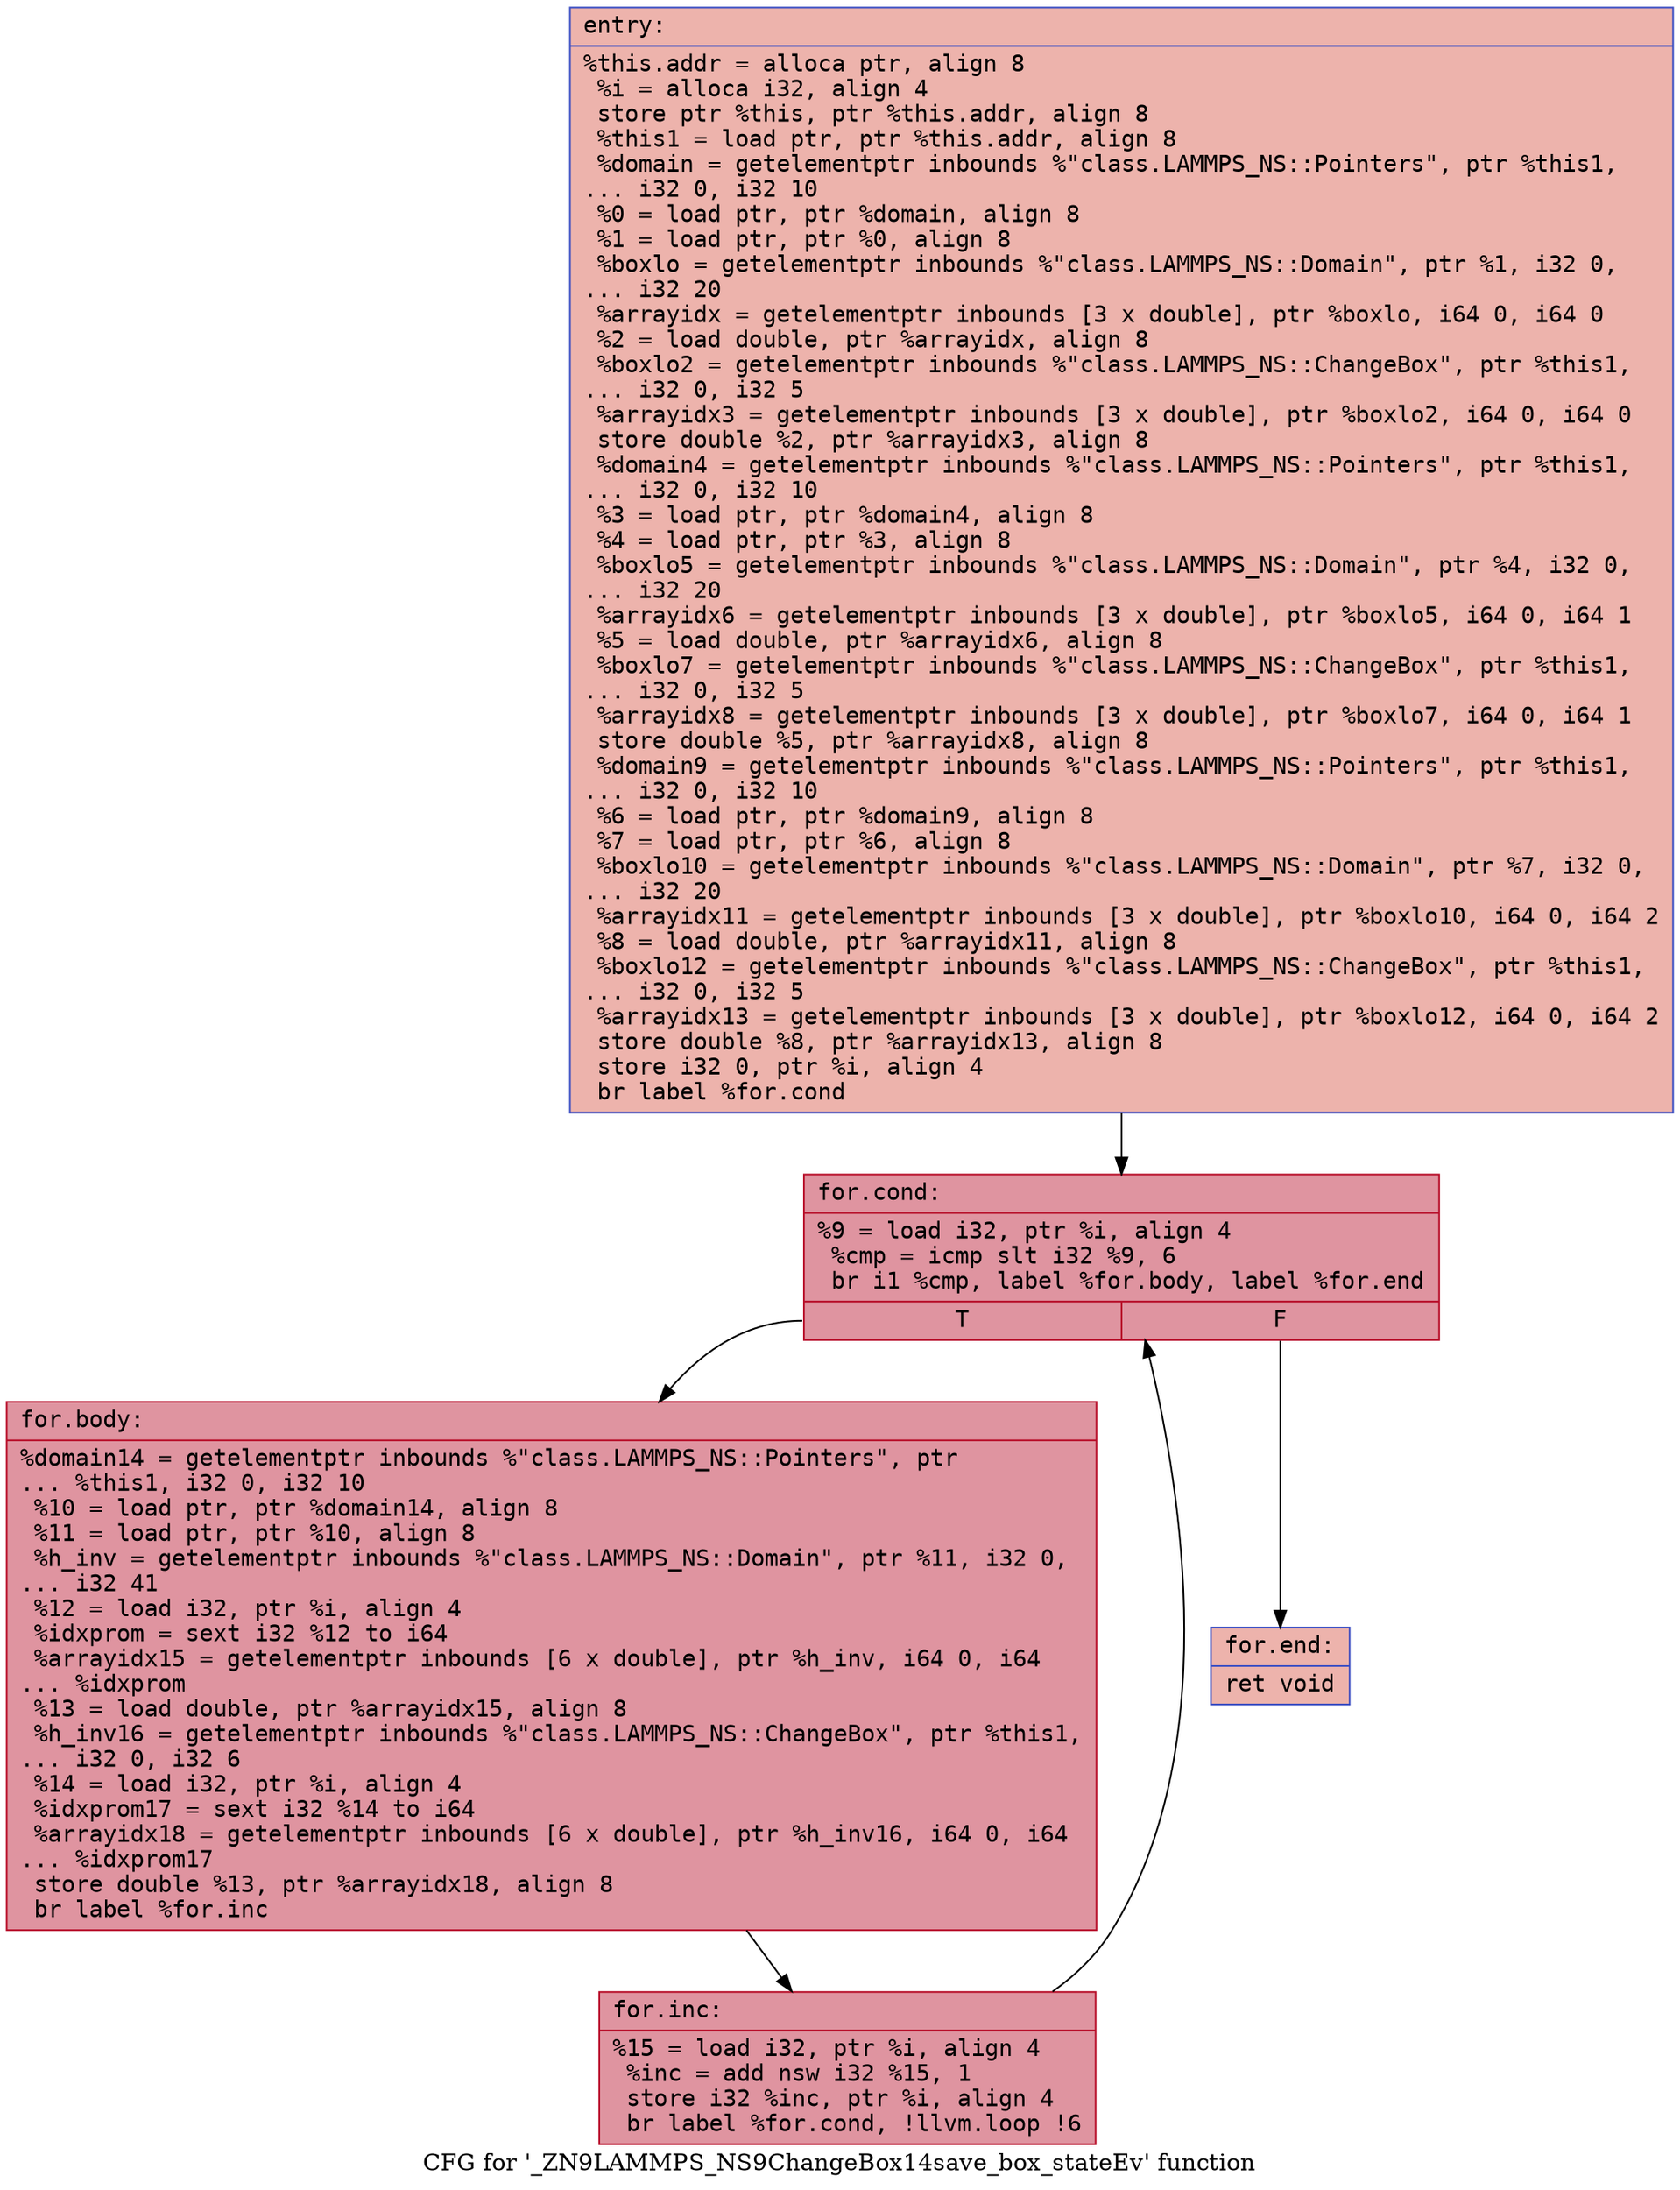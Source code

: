 digraph "CFG for '_ZN9LAMMPS_NS9ChangeBox14save_box_stateEv' function" {
	label="CFG for '_ZN9LAMMPS_NS9ChangeBox14save_box_stateEv' function";

	Node0x561623d08450 [shape=record,color="#3d50c3ff", style=filled, fillcolor="#d6524470" fontname="Courier",label="{entry:\l|  %this.addr = alloca ptr, align 8\l  %i = alloca i32, align 4\l  store ptr %this, ptr %this.addr, align 8\l  %this1 = load ptr, ptr %this.addr, align 8\l  %domain = getelementptr inbounds %\"class.LAMMPS_NS::Pointers\", ptr %this1,\l... i32 0, i32 10\l  %0 = load ptr, ptr %domain, align 8\l  %1 = load ptr, ptr %0, align 8\l  %boxlo = getelementptr inbounds %\"class.LAMMPS_NS::Domain\", ptr %1, i32 0,\l... i32 20\l  %arrayidx = getelementptr inbounds [3 x double], ptr %boxlo, i64 0, i64 0\l  %2 = load double, ptr %arrayidx, align 8\l  %boxlo2 = getelementptr inbounds %\"class.LAMMPS_NS::ChangeBox\", ptr %this1,\l... i32 0, i32 5\l  %arrayidx3 = getelementptr inbounds [3 x double], ptr %boxlo2, i64 0, i64 0\l  store double %2, ptr %arrayidx3, align 8\l  %domain4 = getelementptr inbounds %\"class.LAMMPS_NS::Pointers\", ptr %this1,\l... i32 0, i32 10\l  %3 = load ptr, ptr %domain4, align 8\l  %4 = load ptr, ptr %3, align 8\l  %boxlo5 = getelementptr inbounds %\"class.LAMMPS_NS::Domain\", ptr %4, i32 0,\l... i32 20\l  %arrayidx6 = getelementptr inbounds [3 x double], ptr %boxlo5, i64 0, i64 1\l  %5 = load double, ptr %arrayidx6, align 8\l  %boxlo7 = getelementptr inbounds %\"class.LAMMPS_NS::ChangeBox\", ptr %this1,\l... i32 0, i32 5\l  %arrayidx8 = getelementptr inbounds [3 x double], ptr %boxlo7, i64 0, i64 1\l  store double %5, ptr %arrayidx8, align 8\l  %domain9 = getelementptr inbounds %\"class.LAMMPS_NS::Pointers\", ptr %this1,\l... i32 0, i32 10\l  %6 = load ptr, ptr %domain9, align 8\l  %7 = load ptr, ptr %6, align 8\l  %boxlo10 = getelementptr inbounds %\"class.LAMMPS_NS::Domain\", ptr %7, i32 0,\l... i32 20\l  %arrayidx11 = getelementptr inbounds [3 x double], ptr %boxlo10, i64 0, i64 2\l  %8 = load double, ptr %arrayidx11, align 8\l  %boxlo12 = getelementptr inbounds %\"class.LAMMPS_NS::ChangeBox\", ptr %this1,\l... i32 0, i32 5\l  %arrayidx13 = getelementptr inbounds [3 x double], ptr %boxlo12, i64 0, i64 2\l  store double %8, ptr %arrayidx13, align 8\l  store i32 0, ptr %i, align 4\l  br label %for.cond\l}"];
	Node0x561623d08450 -> Node0x561623d0d480[tooltip="entry -> for.cond\nProbability 100.00%" ];
	Node0x561623d0d480 [shape=record,color="#b70d28ff", style=filled, fillcolor="#b70d2870" fontname="Courier",label="{for.cond:\l|  %9 = load i32, ptr %i, align 4\l  %cmp = icmp slt i32 %9, 6\l  br i1 %cmp, label %for.body, label %for.end\l|{<s0>T|<s1>F}}"];
	Node0x561623d0d480:s0 -> Node0x561623d0d6a0[tooltip="for.cond -> for.body\nProbability 96.88%" ];
	Node0x561623d0d480:s1 -> Node0x561623d0d720[tooltip="for.cond -> for.end\nProbability 3.12%" ];
	Node0x561623d0d6a0 [shape=record,color="#b70d28ff", style=filled, fillcolor="#b70d2870" fontname="Courier",label="{for.body:\l|  %domain14 = getelementptr inbounds %\"class.LAMMPS_NS::Pointers\", ptr\l... %this1, i32 0, i32 10\l  %10 = load ptr, ptr %domain14, align 8\l  %11 = load ptr, ptr %10, align 8\l  %h_inv = getelementptr inbounds %\"class.LAMMPS_NS::Domain\", ptr %11, i32 0,\l... i32 41\l  %12 = load i32, ptr %i, align 4\l  %idxprom = sext i32 %12 to i64\l  %arrayidx15 = getelementptr inbounds [6 x double], ptr %h_inv, i64 0, i64\l... %idxprom\l  %13 = load double, ptr %arrayidx15, align 8\l  %h_inv16 = getelementptr inbounds %\"class.LAMMPS_NS::ChangeBox\", ptr %this1,\l... i32 0, i32 6\l  %14 = load i32, ptr %i, align 4\l  %idxprom17 = sext i32 %14 to i64\l  %arrayidx18 = getelementptr inbounds [6 x double], ptr %h_inv16, i64 0, i64\l... %idxprom17\l  store double %13, ptr %arrayidx18, align 8\l  br label %for.inc\l}"];
	Node0x561623d0d6a0 -> Node0x561623d0e2d0[tooltip="for.body -> for.inc\nProbability 100.00%" ];
	Node0x561623d0e2d0 [shape=record,color="#b70d28ff", style=filled, fillcolor="#b70d2870" fontname="Courier",label="{for.inc:\l|  %15 = load i32, ptr %i, align 4\l  %inc = add nsw i32 %15, 1\l  store i32 %inc, ptr %i, align 4\l  br label %for.cond, !llvm.loop !6\l}"];
	Node0x561623d0e2d0 -> Node0x561623d0d480[tooltip="for.inc -> for.cond\nProbability 100.00%" ];
	Node0x561623d0d720 [shape=record,color="#3d50c3ff", style=filled, fillcolor="#d6524470" fontname="Courier",label="{for.end:\l|  ret void\l}"];
}
